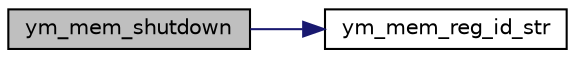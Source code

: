 digraph "ym_mem_shutdown"
{
  edge [fontname="Helvetica",fontsize="10",labelfontname="Helvetica",labelfontsize="10"];
  node [fontname="Helvetica",fontsize="10",shape=record];
  rankdir="LR";
  Node1 [label="ym_mem_shutdown",height=0.2,width=0.4,color="black", fillcolor="grey75", style="filled", fontcolor="black"];
  Node1 -> Node2 [color="midnightblue",fontsize="10",style="solid",fontname="Helvetica"];
  Node2 [label="ym_mem_reg_id_str",height=0.2,width=0.4,color="black", fillcolor="white", style="filled",URL="$ym__memory__regions_8h.html#afb7ff8e8d17a440e310e8626779ed819"];
}
